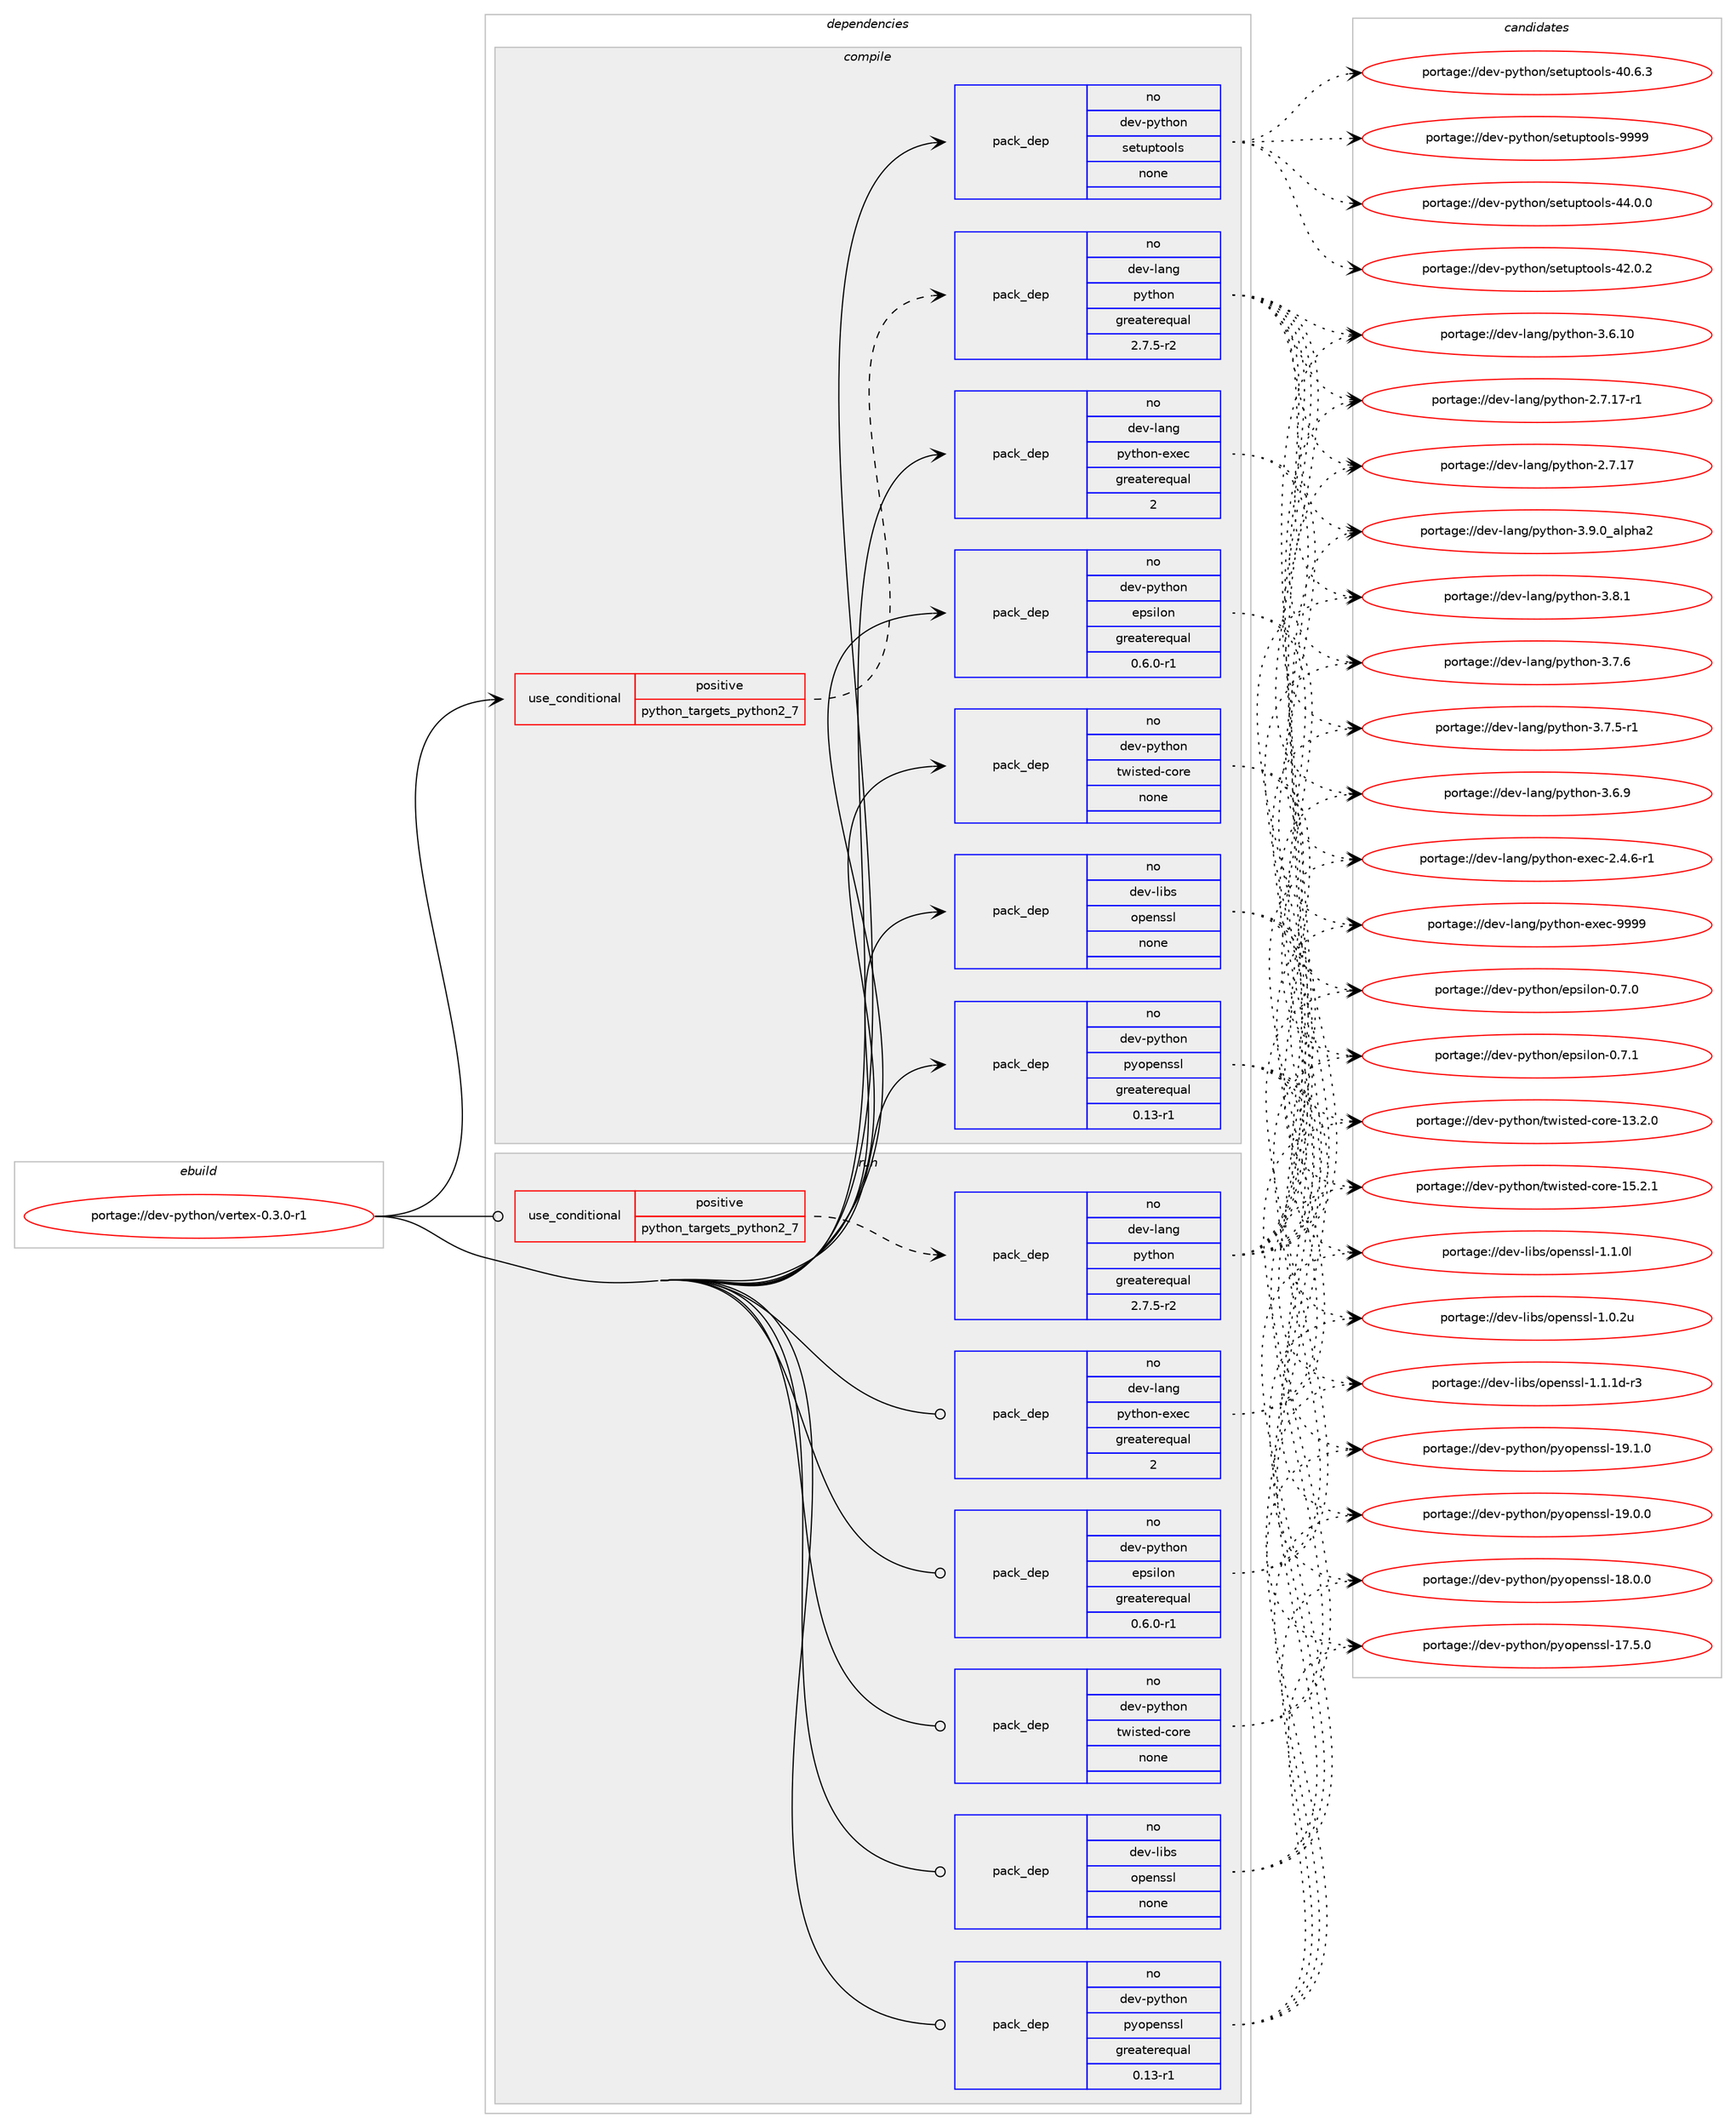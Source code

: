 digraph prolog {

# *************
# Graph options
# *************

newrank=true;
concentrate=true;
compound=true;
graph [rankdir=LR,fontname=Helvetica,fontsize=10,ranksep=1.5];#, ranksep=2.5, nodesep=0.2];
edge  [arrowhead=vee];
node  [fontname=Helvetica,fontsize=10];

# **********
# The ebuild
# **********

subgraph cluster_leftcol {
color=gray;
label=<<i>ebuild</i>>;
id [label="portage://dev-python/vertex-0.3.0-r1", color=red, width=4, href="../dev-python/vertex-0.3.0-r1.svg"];
}

# ****************
# The dependencies
# ****************

subgraph cluster_midcol {
color=gray;
label=<<i>dependencies</i>>;
subgraph cluster_compile {
fillcolor="#eeeeee";
style=filled;
label=<<i>compile</i>>;
subgraph cond103995 {
dependency419103 [label=<<TABLE BORDER="0" CELLBORDER="1" CELLSPACING="0" CELLPADDING="4"><TR><TD ROWSPAN="3" CELLPADDING="10">use_conditional</TD></TR><TR><TD>positive</TD></TR><TR><TD>python_targets_python2_7</TD></TR></TABLE>>, shape=none, color=red];
subgraph pack310225 {
dependency419104 [label=<<TABLE BORDER="0" CELLBORDER="1" CELLSPACING="0" CELLPADDING="4" WIDTH="220"><TR><TD ROWSPAN="6" CELLPADDING="30">pack_dep</TD></TR><TR><TD WIDTH="110">no</TD></TR><TR><TD>dev-lang</TD></TR><TR><TD>python</TD></TR><TR><TD>greaterequal</TD></TR><TR><TD>2.7.5-r2</TD></TR></TABLE>>, shape=none, color=blue];
}
dependency419103:e -> dependency419104:w [weight=20,style="dashed",arrowhead="vee"];
}
id:e -> dependency419103:w [weight=20,style="solid",arrowhead="vee"];
subgraph pack310226 {
dependency419105 [label=<<TABLE BORDER="0" CELLBORDER="1" CELLSPACING="0" CELLPADDING="4" WIDTH="220"><TR><TD ROWSPAN="6" CELLPADDING="30">pack_dep</TD></TR><TR><TD WIDTH="110">no</TD></TR><TR><TD>dev-lang</TD></TR><TR><TD>python-exec</TD></TR><TR><TD>greaterequal</TD></TR><TR><TD>2</TD></TR></TABLE>>, shape=none, color=blue];
}
id:e -> dependency419105:w [weight=20,style="solid",arrowhead="vee"];
subgraph pack310227 {
dependency419106 [label=<<TABLE BORDER="0" CELLBORDER="1" CELLSPACING="0" CELLPADDING="4" WIDTH="220"><TR><TD ROWSPAN="6" CELLPADDING="30">pack_dep</TD></TR><TR><TD WIDTH="110">no</TD></TR><TR><TD>dev-libs</TD></TR><TR><TD>openssl</TD></TR><TR><TD>none</TD></TR><TR><TD></TD></TR></TABLE>>, shape=none, color=blue];
}
id:e -> dependency419106:w [weight=20,style="solid",arrowhead="vee"];
subgraph pack310228 {
dependency419107 [label=<<TABLE BORDER="0" CELLBORDER="1" CELLSPACING="0" CELLPADDING="4" WIDTH="220"><TR><TD ROWSPAN="6" CELLPADDING="30">pack_dep</TD></TR><TR><TD WIDTH="110">no</TD></TR><TR><TD>dev-python</TD></TR><TR><TD>epsilon</TD></TR><TR><TD>greaterequal</TD></TR><TR><TD>0.6.0-r1</TD></TR></TABLE>>, shape=none, color=blue];
}
id:e -> dependency419107:w [weight=20,style="solid",arrowhead="vee"];
subgraph pack310229 {
dependency419108 [label=<<TABLE BORDER="0" CELLBORDER="1" CELLSPACING="0" CELLPADDING="4" WIDTH="220"><TR><TD ROWSPAN="6" CELLPADDING="30">pack_dep</TD></TR><TR><TD WIDTH="110">no</TD></TR><TR><TD>dev-python</TD></TR><TR><TD>pyopenssl</TD></TR><TR><TD>greaterequal</TD></TR><TR><TD>0.13-r1</TD></TR></TABLE>>, shape=none, color=blue];
}
id:e -> dependency419108:w [weight=20,style="solid",arrowhead="vee"];
subgraph pack310230 {
dependency419109 [label=<<TABLE BORDER="0" CELLBORDER="1" CELLSPACING="0" CELLPADDING="4" WIDTH="220"><TR><TD ROWSPAN="6" CELLPADDING="30">pack_dep</TD></TR><TR><TD WIDTH="110">no</TD></TR><TR><TD>dev-python</TD></TR><TR><TD>setuptools</TD></TR><TR><TD>none</TD></TR><TR><TD></TD></TR></TABLE>>, shape=none, color=blue];
}
id:e -> dependency419109:w [weight=20,style="solid",arrowhead="vee"];
subgraph pack310231 {
dependency419110 [label=<<TABLE BORDER="0" CELLBORDER="1" CELLSPACING="0" CELLPADDING="4" WIDTH="220"><TR><TD ROWSPAN="6" CELLPADDING="30">pack_dep</TD></TR><TR><TD WIDTH="110">no</TD></TR><TR><TD>dev-python</TD></TR><TR><TD>twisted-core</TD></TR><TR><TD>none</TD></TR><TR><TD></TD></TR></TABLE>>, shape=none, color=blue];
}
id:e -> dependency419110:w [weight=20,style="solid",arrowhead="vee"];
}
subgraph cluster_compileandrun {
fillcolor="#eeeeee";
style=filled;
label=<<i>compile and run</i>>;
}
subgraph cluster_run {
fillcolor="#eeeeee";
style=filled;
label=<<i>run</i>>;
subgraph cond103996 {
dependency419111 [label=<<TABLE BORDER="0" CELLBORDER="1" CELLSPACING="0" CELLPADDING="4"><TR><TD ROWSPAN="3" CELLPADDING="10">use_conditional</TD></TR><TR><TD>positive</TD></TR><TR><TD>python_targets_python2_7</TD></TR></TABLE>>, shape=none, color=red];
subgraph pack310232 {
dependency419112 [label=<<TABLE BORDER="0" CELLBORDER="1" CELLSPACING="0" CELLPADDING="4" WIDTH="220"><TR><TD ROWSPAN="6" CELLPADDING="30">pack_dep</TD></TR><TR><TD WIDTH="110">no</TD></TR><TR><TD>dev-lang</TD></TR><TR><TD>python</TD></TR><TR><TD>greaterequal</TD></TR><TR><TD>2.7.5-r2</TD></TR></TABLE>>, shape=none, color=blue];
}
dependency419111:e -> dependency419112:w [weight=20,style="dashed",arrowhead="vee"];
}
id:e -> dependency419111:w [weight=20,style="solid",arrowhead="odot"];
subgraph pack310233 {
dependency419113 [label=<<TABLE BORDER="0" CELLBORDER="1" CELLSPACING="0" CELLPADDING="4" WIDTH="220"><TR><TD ROWSPAN="6" CELLPADDING="30">pack_dep</TD></TR><TR><TD WIDTH="110">no</TD></TR><TR><TD>dev-lang</TD></TR><TR><TD>python-exec</TD></TR><TR><TD>greaterequal</TD></TR><TR><TD>2</TD></TR></TABLE>>, shape=none, color=blue];
}
id:e -> dependency419113:w [weight=20,style="solid",arrowhead="odot"];
subgraph pack310234 {
dependency419114 [label=<<TABLE BORDER="0" CELLBORDER="1" CELLSPACING="0" CELLPADDING="4" WIDTH="220"><TR><TD ROWSPAN="6" CELLPADDING="30">pack_dep</TD></TR><TR><TD WIDTH="110">no</TD></TR><TR><TD>dev-libs</TD></TR><TR><TD>openssl</TD></TR><TR><TD>none</TD></TR><TR><TD></TD></TR></TABLE>>, shape=none, color=blue];
}
id:e -> dependency419114:w [weight=20,style="solid",arrowhead="odot"];
subgraph pack310235 {
dependency419115 [label=<<TABLE BORDER="0" CELLBORDER="1" CELLSPACING="0" CELLPADDING="4" WIDTH="220"><TR><TD ROWSPAN="6" CELLPADDING="30">pack_dep</TD></TR><TR><TD WIDTH="110">no</TD></TR><TR><TD>dev-python</TD></TR><TR><TD>epsilon</TD></TR><TR><TD>greaterequal</TD></TR><TR><TD>0.6.0-r1</TD></TR></TABLE>>, shape=none, color=blue];
}
id:e -> dependency419115:w [weight=20,style="solid",arrowhead="odot"];
subgraph pack310236 {
dependency419116 [label=<<TABLE BORDER="0" CELLBORDER="1" CELLSPACING="0" CELLPADDING="4" WIDTH="220"><TR><TD ROWSPAN="6" CELLPADDING="30">pack_dep</TD></TR><TR><TD WIDTH="110">no</TD></TR><TR><TD>dev-python</TD></TR><TR><TD>pyopenssl</TD></TR><TR><TD>greaterequal</TD></TR><TR><TD>0.13-r1</TD></TR></TABLE>>, shape=none, color=blue];
}
id:e -> dependency419116:w [weight=20,style="solid",arrowhead="odot"];
subgraph pack310237 {
dependency419117 [label=<<TABLE BORDER="0" CELLBORDER="1" CELLSPACING="0" CELLPADDING="4" WIDTH="220"><TR><TD ROWSPAN="6" CELLPADDING="30">pack_dep</TD></TR><TR><TD WIDTH="110">no</TD></TR><TR><TD>dev-python</TD></TR><TR><TD>twisted-core</TD></TR><TR><TD>none</TD></TR><TR><TD></TD></TR></TABLE>>, shape=none, color=blue];
}
id:e -> dependency419117:w [weight=20,style="solid",arrowhead="odot"];
}
}

# **************
# The candidates
# **************

subgraph cluster_choices {
rank=same;
color=gray;
label=<<i>candidates</i>>;

subgraph choice310225 {
color=black;
nodesep=1;
choice10010111845108971101034711212111610411111045514657464895971081121049750 [label="portage://dev-lang/python-3.9.0_alpha2", color=red, width=4,href="../dev-lang/python-3.9.0_alpha2.svg"];
choice100101118451089711010347112121116104111110455146564649 [label="portage://dev-lang/python-3.8.1", color=red, width=4,href="../dev-lang/python-3.8.1.svg"];
choice100101118451089711010347112121116104111110455146554654 [label="portage://dev-lang/python-3.7.6", color=red, width=4,href="../dev-lang/python-3.7.6.svg"];
choice1001011184510897110103471121211161041111104551465546534511449 [label="portage://dev-lang/python-3.7.5-r1", color=red, width=4,href="../dev-lang/python-3.7.5-r1.svg"];
choice100101118451089711010347112121116104111110455146544657 [label="portage://dev-lang/python-3.6.9", color=red, width=4,href="../dev-lang/python-3.6.9.svg"];
choice10010111845108971101034711212111610411111045514654464948 [label="portage://dev-lang/python-3.6.10", color=red, width=4,href="../dev-lang/python-3.6.10.svg"];
choice100101118451089711010347112121116104111110455046554649554511449 [label="portage://dev-lang/python-2.7.17-r1", color=red, width=4,href="../dev-lang/python-2.7.17-r1.svg"];
choice10010111845108971101034711212111610411111045504655464955 [label="portage://dev-lang/python-2.7.17", color=red, width=4,href="../dev-lang/python-2.7.17.svg"];
dependency419104:e -> choice10010111845108971101034711212111610411111045514657464895971081121049750:w [style=dotted,weight="100"];
dependency419104:e -> choice100101118451089711010347112121116104111110455146564649:w [style=dotted,weight="100"];
dependency419104:e -> choice100101118451089711010347112121116104111110455146554654:w [style=dotted,weight="100"];
dependency419104:e -> choice1001011184510897110103471121211161041111104551465546534511449:w [style=dotted,weight="100"];
dependency419104:e -> choice100101118451089711010347112121116104111110455146544657:w [style=dotted,weight="100"];
dependency419104:e -> choice10010111845108971101034711212111610411111045514654464948:w [style=dotted,weight="100"];
dependency419104:e -> choice100101118451089711010347112121116104111110455046554649554511449:w [style=dotted,weight="100"];
dependency419104:e -> choice10010111845108971101034711212111610411111045504655464955:w [style=dotted,weight="100"];
}
subgraph choice310226 {
color=black;
nodesep=1;
choice10010111845108971101034711212111610411111045101120101994557575757 [label="portage://dev-lang/python-exec-9999", color=red, width=4,href="../dev-lang/python-exec-9999.svg"];
choice10010111845108971101034711212111610411111045101120101994550465246544511449 [label="portage://dev-lang/python-exec-2.4.6-r1", color=red, width=4,href="../dev-lang/python-exec-2.4.6-r1.svg"];
dependency419105:e -> choice10010111845108971101034711212111610411111045101120101994557575757:w [style=dotted,weight="100"];
dependency419105:e -> choice10010111845108971101034711212111610411111045101120101994550465246544511449:w [style=dotted,weight="100"];
}
subgraph choice310227 {
color=black;
nodesep=1;
choice1001011184510810598115471111121011101151151084549464946491004511451 [label="portage://dev-libs/openssl-1.1.1d-r3", color=red, width=4,href="../dev-libs/openssl-1.1.1d-r3.svg"];
choice100101118451081059811547111112101110115115108454946494648108 [label="portage://dev-libs/openssl-1.1.0l", color=red, width=4,href="../dev-libs/openssl-1.1.0l.svg"];
choice100101118451081059811547111112101110115115108454946484650117 [label="portage://dev-libs/openssl-1.0.2u", color=red, width=4,href="../dev-libs/openssl-1.0.2u.svg"];
dependency419106:e -> choice1001011184510810598115471111121011101151151084549464946491004511451:w [style=dotted,weight="100"];
dependency419106:e -> choice100101118451081059811547111112101110115115108454946494648108:w [style=dotted,weight="100"];
dependency419106:e -> choice100101118451081059811547111112101110115115108454946484650117:w [style=dotted,weight="100"];
}
subgraph choice310228 {
color=black;
nodesep=1;
choice1001011184511212111610411111047101112115105108111110454846554649 [label="portage://dev-python/epsilon-0.7.1", color=red, width=4,href="../dev-python/epsilon-0.7.1.svg"];
choice1001011184511212111610411111047101112115105108111110454846554648 [label="portage://dev-python/epsilon-0.7.0", color=red, width=4,href="../dev-python/epsilon-0.7.0.svg"];
dependency419107:e -> choice1001011184511212111610411111047101112115105108111110454846554649:w [style=dotted,weight="100"];
dependency419107:e -> choice1001011184511212111610411111047101112115105108111110454846554648:w [style=dotted,weight="100"];
}
subgraph choice310229 {
color=black;
nodesep=1;
choice100101118451121211161041111104711212111111210111011511510845495746494648 [label="portage://dev-python/pyopenssl-19.1.0", color=red, width=4,href="../dev-python/pyopenssl-19.1.0.svg"];
choice100101118451121211161041111104711212111111210111011511510845495746484648 [label="portage://dev-python/pyopenssl-19.0.0", color=red, width=4,href="../dev-python/pyopenssl-19.0.0.svg"];
choice100101118451121211161041111104711212111111210111011511510845495646484648 [label="portage://dev-python/pyopenssl-18.0.0", color=red, width=4,href="../dev-python/pyopenssl-18.0.0.svg"];
choice100101118451121211161041111104711212111111210111011511510845495546534648 [label="portage://dev-python/pyopenssl-17.5.0", color=red, width=4,href="../dev-python/pyopenssl-17.5.0.svg"];
dependency419108:e -> choice100101118451121211161041111104711212111111210111011511510845495746494648:w [style=dotted,weight="100"];
dependency419108:e -> choice100101118451121211161041111104711212111111210111011511510845495746484648:w [style=dotted,weight="100"];
dependency419108:e -> choice100101118451121211161041111104711212111111210111011511510845495646484648:w [style=dotted,weight="100"];
dependency419108:e -> choice100101118451121211161041111104711212111111210111011511510845495546534648:w [style=dotted,weight="100"];
}
subgraph choice310230 {
color=black;
nodesep=1;
choice10010111845112121116104111110471151011161171121161111111081154557575757 [label="portage://dev-python/setuptools-9999", color=red, width=4,href="../dev-python/setuptools-9999.svg"];
choice100101118451121211161041111104711510111611711211611111110811545525246484648 [label="portage://dev-python/setuptools-44.0.0", color=red, width=4,href="../dev-python/setuptools-44.0.0.svg"];
choice100101118451121211161041111104711510111611711211611111110811545525046484650 [label="portage://dev-python/setuptools-42.0.2", color=red, width=4,href="../dev-python/setuptools-42.0.2.svg"];
choice100101118451121211161041111104711510111611711211611111110811545524846544651 [label="portage://dev-python/setuptools-40.6.3", color=red, width=4,href="../dev-python/setuptools-40.6.3.svg"];
dependency419109:e -> choice10010111845112121116104111110471151011161171121161111111081154557575757:w [style=dotted,weight="100"];
dependency419109:e -> choice100101118451121211161041111104711510111611711211611111110811545525246484648:w [style=dotted,weight="100"];
dependency419109:e -> choice100101118451121211161041111104711510111611711211611111110811545525046484650:w [style=dotted,weight="100"];
dependency419109:e -> choice100101118451121211161041111104711510111611711211611111110811545524846544651:w [style=dotted,weight="100"];
}
subgraph choice310231 {
color=black;
nodesep=1;
choice1001011184511212111610411111047116119105115116101100459911111410145495346504649 [label="portage://dev-python/twisted-core-15.2.1", color=red, width=4,href="../dev-python/twisted-core-15.2.1.svg"];
choice1001011184511212111610411111047116119105115116101100459911111410145495146504648 [label="portage://dev-python/twisted-core-13.2.0", color=red, width=4,href="../dev-python/twisted-core-13.2.0.svg"];
dependency419110:e -> choice1001011184511212111610411111047116119105115116101100459911111410145495346504649:w [style=dotted,weight="100"];
dependency419110:e -> choice1001011184511212111610411111047116119105115116101100459911111410145495146504648:w [style=dotted,weight="100"];
}
subgraph choice310232 {
color=black;
nodesep=1;
choice10010111845108971101034711212111610411111045514657464895971081121049750 [label="portage://dev-lang/python-3.9.0_alpha2", color=red, width=4,href="../dev-lang/python-3.9.0_alpha2.svg"];
choice100101118451089711010347112121116104111110455146564649 [label="portage://dev-lang/python-3.8.1", color=red, width=4,href="../dev-lang/python-3.8.1.svg"];
choice100101118451089711010347112121116104111110455146554654 [label="portage://dev-lang/python-3.7.6", color=red, width=4,href="../dev-lang/python-3.7.6.svg"];
choice1001011184510897110103471121211161041111104551465546534511449 [label="portage://dev-lang/python-3.7.5-r1", color=red, width=4,href="../dev-lang/python-3.7.5-r1.svg"];
choice100101118451089711010347112121116104111110455146544657 [label="portage://dev-lang/python-3.6.9", color=red, width=4,href="../dev-lang/python-3.6.9.svg"];
choice10010111845108971101034711212111610411111045514654464948 [label="portage://dev-lang/python-3.6.10", color=red, width=4,href="../dev-lang/python-3.6.10.svg"];
choice100101118451089711010347112121116104111110455046554649554511449 [label="portage://dev-lang/python-2.7.17-r1", color=red, width=4,href="../dev-lang/python-2.7.17-r1.svg"];
choice10010111845108971101034711212111610411111045504655464955 [label="portage://dev-lang/python-2.7.17", color=red, width=4,href="../dev-lang/python-2.7.17.svg"];
dependency419112:e -> choice10010111845108971101034711212111610411111045514657464895971081121049750:w [style=dotted,weight="100"];
dependency419112:e -> choice100101118451089711010347112121116104111110455146564649:w [style=dotted,weight="100"];
dependency419112:e -> choice100101118451089711010347112121116104111110455146554654:w [style=dotted,weight="100"];
dependency419112:e -> choice1001011184510897110103471121211161041111104551465546534511449:w [style=dotted,weight="100"];
dependency419112:e -> choice100101118451089711010347112121116104111110455146544657:w [style=dotted,weight="100"];
dependency419112:e -> choice10010111845108971101034711212111610411111045514654464948:w [style=dotted,weight="100"];
dependency419112:e -> choice100101118451089711010347112121116104111110455046554649554511449:w [style=dotted,weight="100"];
dependency419112:e -> choice10010111845108971101034711212111610411111045504655464955:w [style=dotted,weight="100"];
}
subgraph choice310233 {
color=black;
nodesep=1;
choice10010111845108971101034711212111610411111045101120101994557575757 [label="portage://dev-lang/python-exec-9999", color=red, width=4,href="../dev-lang/python-exec-9999.svg"];
choice10010111845108971101034711212111610411111045101120101994550465246544511449 [label="portage://dev-lang/python-exec-2.4.6-r1", color=red, width=4,href="../dev-lang/python-exec-2.4.6-r1.svg"];
dependency419113:e -> choice10010111845108971101034711212111610411111045101120101994557575757:w [style=dotted,weight="100"];
dependency419113:e -> choice10010111845108971101034711212111610411111045101120101994550465246544511449:w [style=dotted,weight="100"];
}
subgraph choice310234 {
color=black;
nodesep=1;
choice1001011184510810598115471111121011101151151084549464946491004511451 [label="portage://dev-libs/openssl-1.1.1d-r3", color=red, width=4,href="../dev-libs/openssl-1.1.1d-r3.svg"];
choice100101118451081059811547111112101110115115108454946494648108 [label="portage://dev-libs/openssl-1.1.0l", color=red, width=4,href="../dev-libs/openssl-1.1.0l.svg"];
choice100101118451081059811547111112101110115115108454946484650117 [label="portage://dev-libs/openssl-1.0.2u", color=red, width=4,href="../dev-libs/openssl-1.0.2u.svg"];
dependency419114:e -> choice1001011184510810598115471111121011101151151084549464946491004511451:w [style=dotted,weight="100"];
dependency419114:e -> choice100101118451081059811547111112101110115115108454946494648108:w [style=dotted,weight="100"];
dependency419114:e -> choice100101118451081059811547111112101110115115108454946484650117:w [style=dotted,weight="100"];
}
subgraph choice310235 {
color=black;
nodesep=1;
choice1001011184511212111610411111047101112115105108111110454846554649 [label="portage://dev-python/epsilon-0.7.1", color=red, width=4,href="../dev-python/epsilon-0.7.1.svg"];
choice1001011184511212111610411111047101112115105108111110454846554648 [label="portage://dev-python/epsilon-0.7.0", color=red, width=4,href="../dev-python/epsilon-0.7.0.svg"];
dependency419115:e -> choice1001011184511212111610411111047101112115105108111110454846554649:w [style=dotted,weight="100"];
dependency419115:e -> choice1001011184511212111610411111047101112115105108111110454846554648:w [style=dotted,weight="100"];
}
subgraph choice310236 {
color=black;
nodesep=1;
choice100101118451121211161041111104711212111111210111011511510845495746494648 [label="portage://dev-python/pyopenssl-19.1.0", color=red, width=4,href="../dev-python/pyopenssl-19.1.0.svg"];
choice100101118451121211161041111104711212111111210111011511510845495746484648 [label="portage://dev-python/pyopenssl-19.0.0", color=red, width=4,href="../dev-python/pyopenssl-19.0.0.svg"];
choice100101118451121211161041111104711212111111210111011511510845495646484648 [label="portage://dev-python/pyopenssl-18.0.0", color=red, width=4,href="../dev-python/pyopenssl-18.0.0.svg"];
choice100101118451121211161041111104711212111111210111011511510845495546534648 [label="portage://dev-python/pyopenssl-17.5.0", color=red, width=4,href="../dev-python/pyopenssl-17.5.0.svg"];
dependency419116:e -> choice100101118451121211161041111104711212111111210111011511510845495746494648:w [style=dotted,weight="100"];
dependency419116:e -> choice100101118451121211161041111104711212111111210111011511510845495746484648:w [style=dotted,weight="100"];
dependency419116:e -> choice100101118451121211161041111104711212111111210111011511510845495646484648:w [style=dotted,weight="100"];
dependency419116:e -> choice100101118451121211161041111104711212111111210111011511510845495546534648:w [style=dotted,weight="100"];
}
subgraph choice310237 {
color=black;
nodesep=1;
choice1001011184511212111610411111047116119105115116101100459911111410145495346504649 [label="portage://dev-python/twisted-core-15.2.1", color=red, width=4,href="../dev-python/twisted-core-15.2.1.svg"];
choice1001011184511212111610411111047116119105115116101100459911111410145495146504648 [label="portage://dev-python/twisted-core-13.2.0", color=red, width=4,href="../dev-python/twisted-core-13.2.0.svg"];
dependency419117:e -> choice1001011184511212111610411111047116119105115116101100459911111410145495346504649:w [style=dotted,weight="100"];
dependency419117:e -> choice1001011184511212111610411111047116119105115116101100459911111410145495146504648:w [style=dotted,weight="100"];
}
}

}
